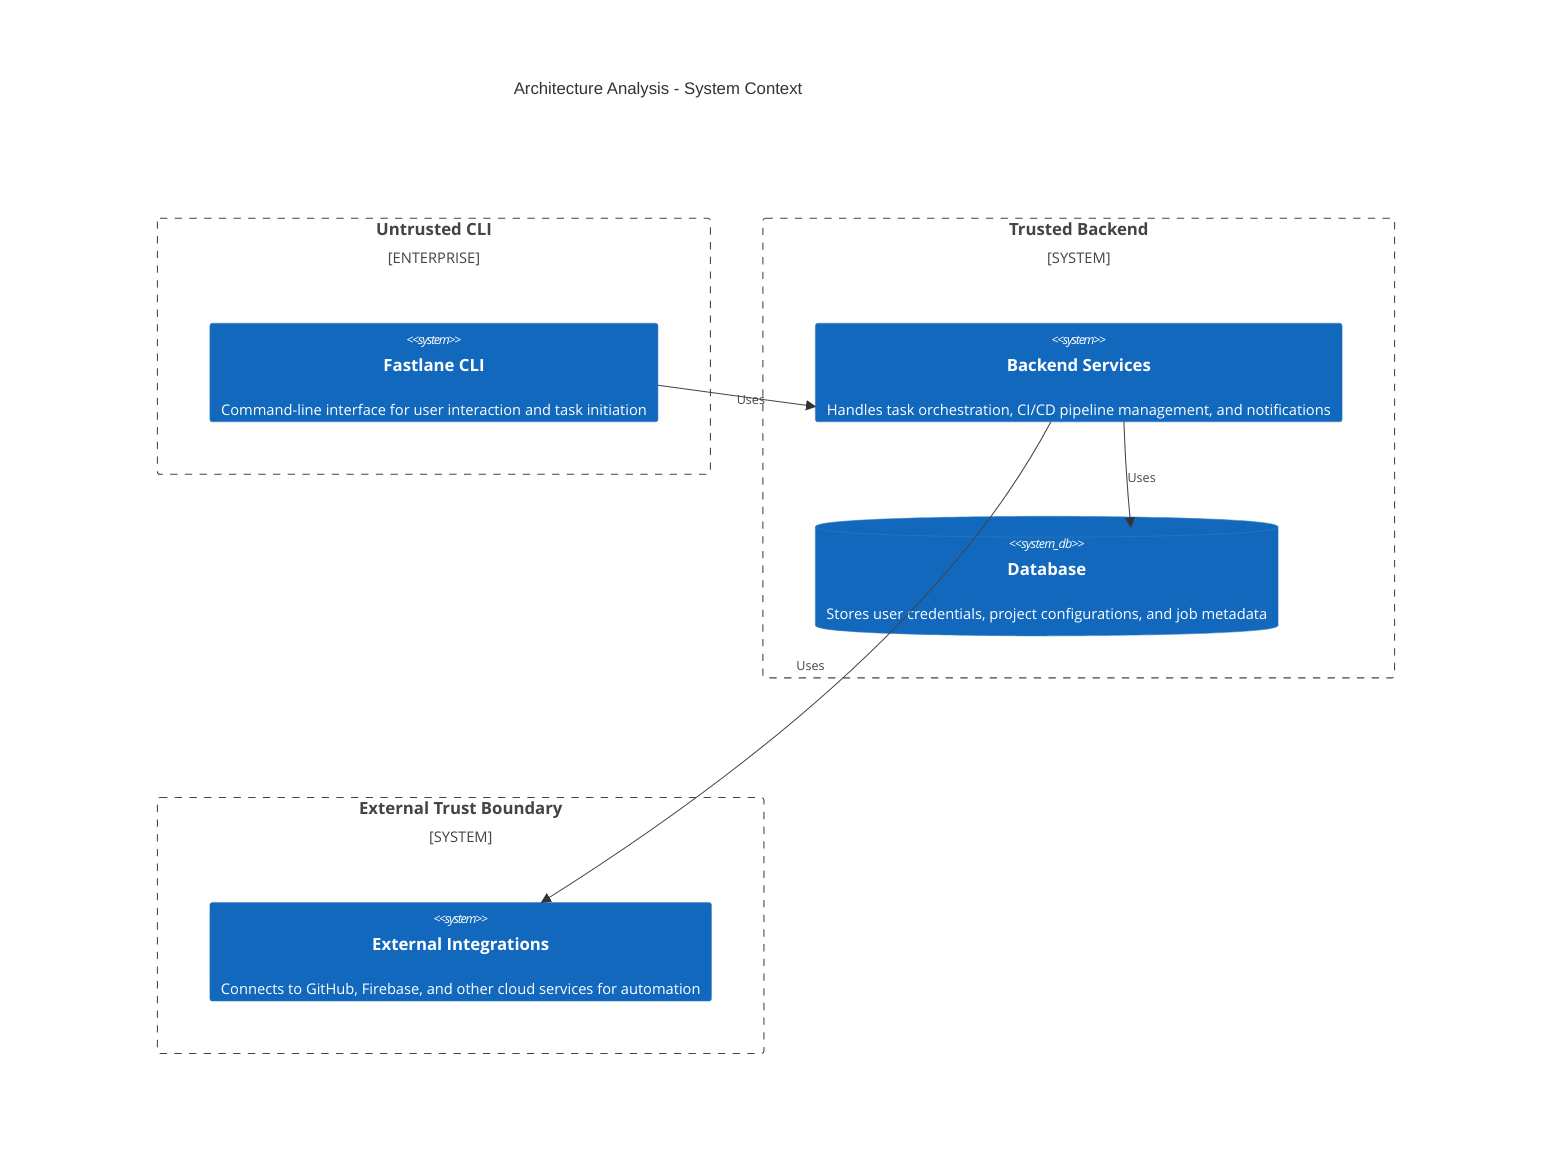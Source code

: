 C4Context
    title Architecture Analysis - System Context
    Enterprise_Boundary(tb_Untrusted_CLI, "Untrusted CLI") {
        System(Fastlane_CLI, "Fastlane CLI", "Command-line interface for user interaction and task initiation")
    }
    System_Boundary(tb_Trusted_Backend, "Trusted Backend") {
        System(Backend_Services, "Backend Services", "Handles task orchestration, CI/CD pipeline management, and notifications")
        SystemDb(Database, "Database", "Stores user credentials, project configurations, and job metadata")
    }
    System_Boundary(tb_External_Trust_Boundary, "External Trust Boundary") {
        System(External_Integrations, "External Integrations", "Connects to GitHub, Firebase, and other cloud services for automation")
    }

    Rel(Fastlane_CLI, Backend_Services, "Uses")
    Rel(Backend_Services, Database, "Uses")
    Rel(Backend_Services, External_Integrations, "Uses")
